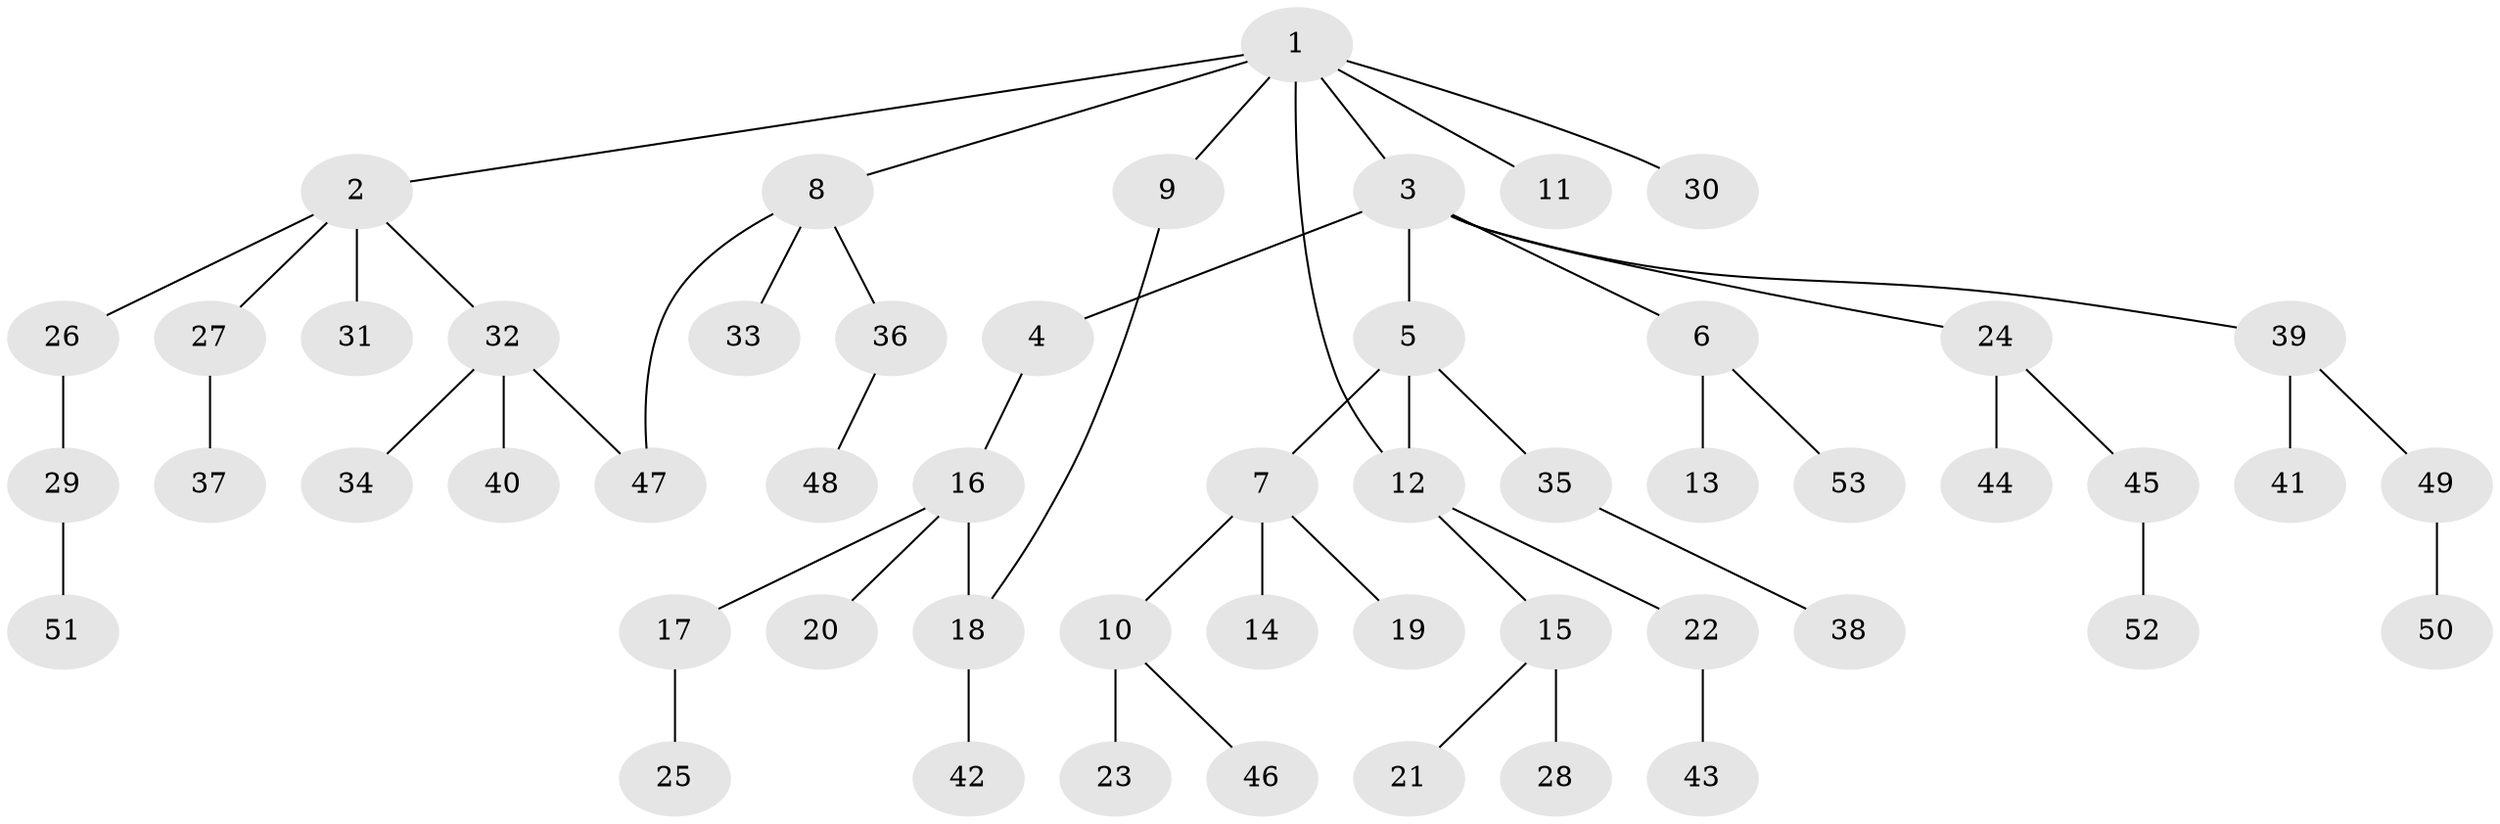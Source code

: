 // coarse degree distribution, {7: 0.06666666666666667, 5: 0.13333333333333333, 2: 0.2, 1: 0.6}
// Generated by graph-tools (version 1.1) at 2025/17/03/04/25 18:17:06]
// undirected, 53 vertices, 55 edges
graph export_dot {
graph [start="1"]
  node [color=gray90,style=filled];
  1;
  2;
  3;
  4;
  5;
  6;
  7;
  8;
  9;
  10;
  11;
  12;
  13;
  14;
  15;
  16;
  17;
  18;
  19;
  20;
  21;
  22;
  23;
  24;
  25;
  26;
  27;
  28;
  29;
  30;
  31;
  32;
  33;
  34;
  35;
  36;
  37;
  38;
  39;
  40;
  41;
  42;
  43;
  44;
  45;
  46;
  47;
  48;
  49;
  50;
  51;
  52;
  53;
  1 -- 2;
  1 -- 3;
  1 -- 8;
  1 -- 9;
  1 -- 11;
  1 -- 30;
  1 -- 12;
  2 -- 26;
  2 -- 27;
  2 -- 31;
  2 -- 32;
  3 -- 4;
  3 -- 5;
  3 -- 6;
  3 -- 24;
  3 -- 39;
  4 -- 16;
  5 -- 7;
  5 -- 12;
  5 -- 35;
  6 -- 13;
  6 -- 53;
  7 -- 10;
  7 -- 14;
  7 -- 19;
  8 -- 33;
  8 -- 36;
  8 -- 47;
  9 -- 18;
  10 -- 23;
  10 -- 46;
  12 -- 15;
  12 -- 22;
  15 -- 21;
  15 -- 28;
  16 -- 17;
  16 -- 20;
  16 -- 18;
  17 -- 25;
  18 -- 42;
  22 -- 43;
  24 -- 44;
  24 -- 45;
  26 -- 29;
  27 -- 37;
  29 -- 51;
  32 -- 34;
  32 -- 40;
  32 -- 47;
  35 -- 38;
  36 -- 48;
  39 -- 41;
  39 -- 49;
  45 -- 52;
  49 -- 50;
}
